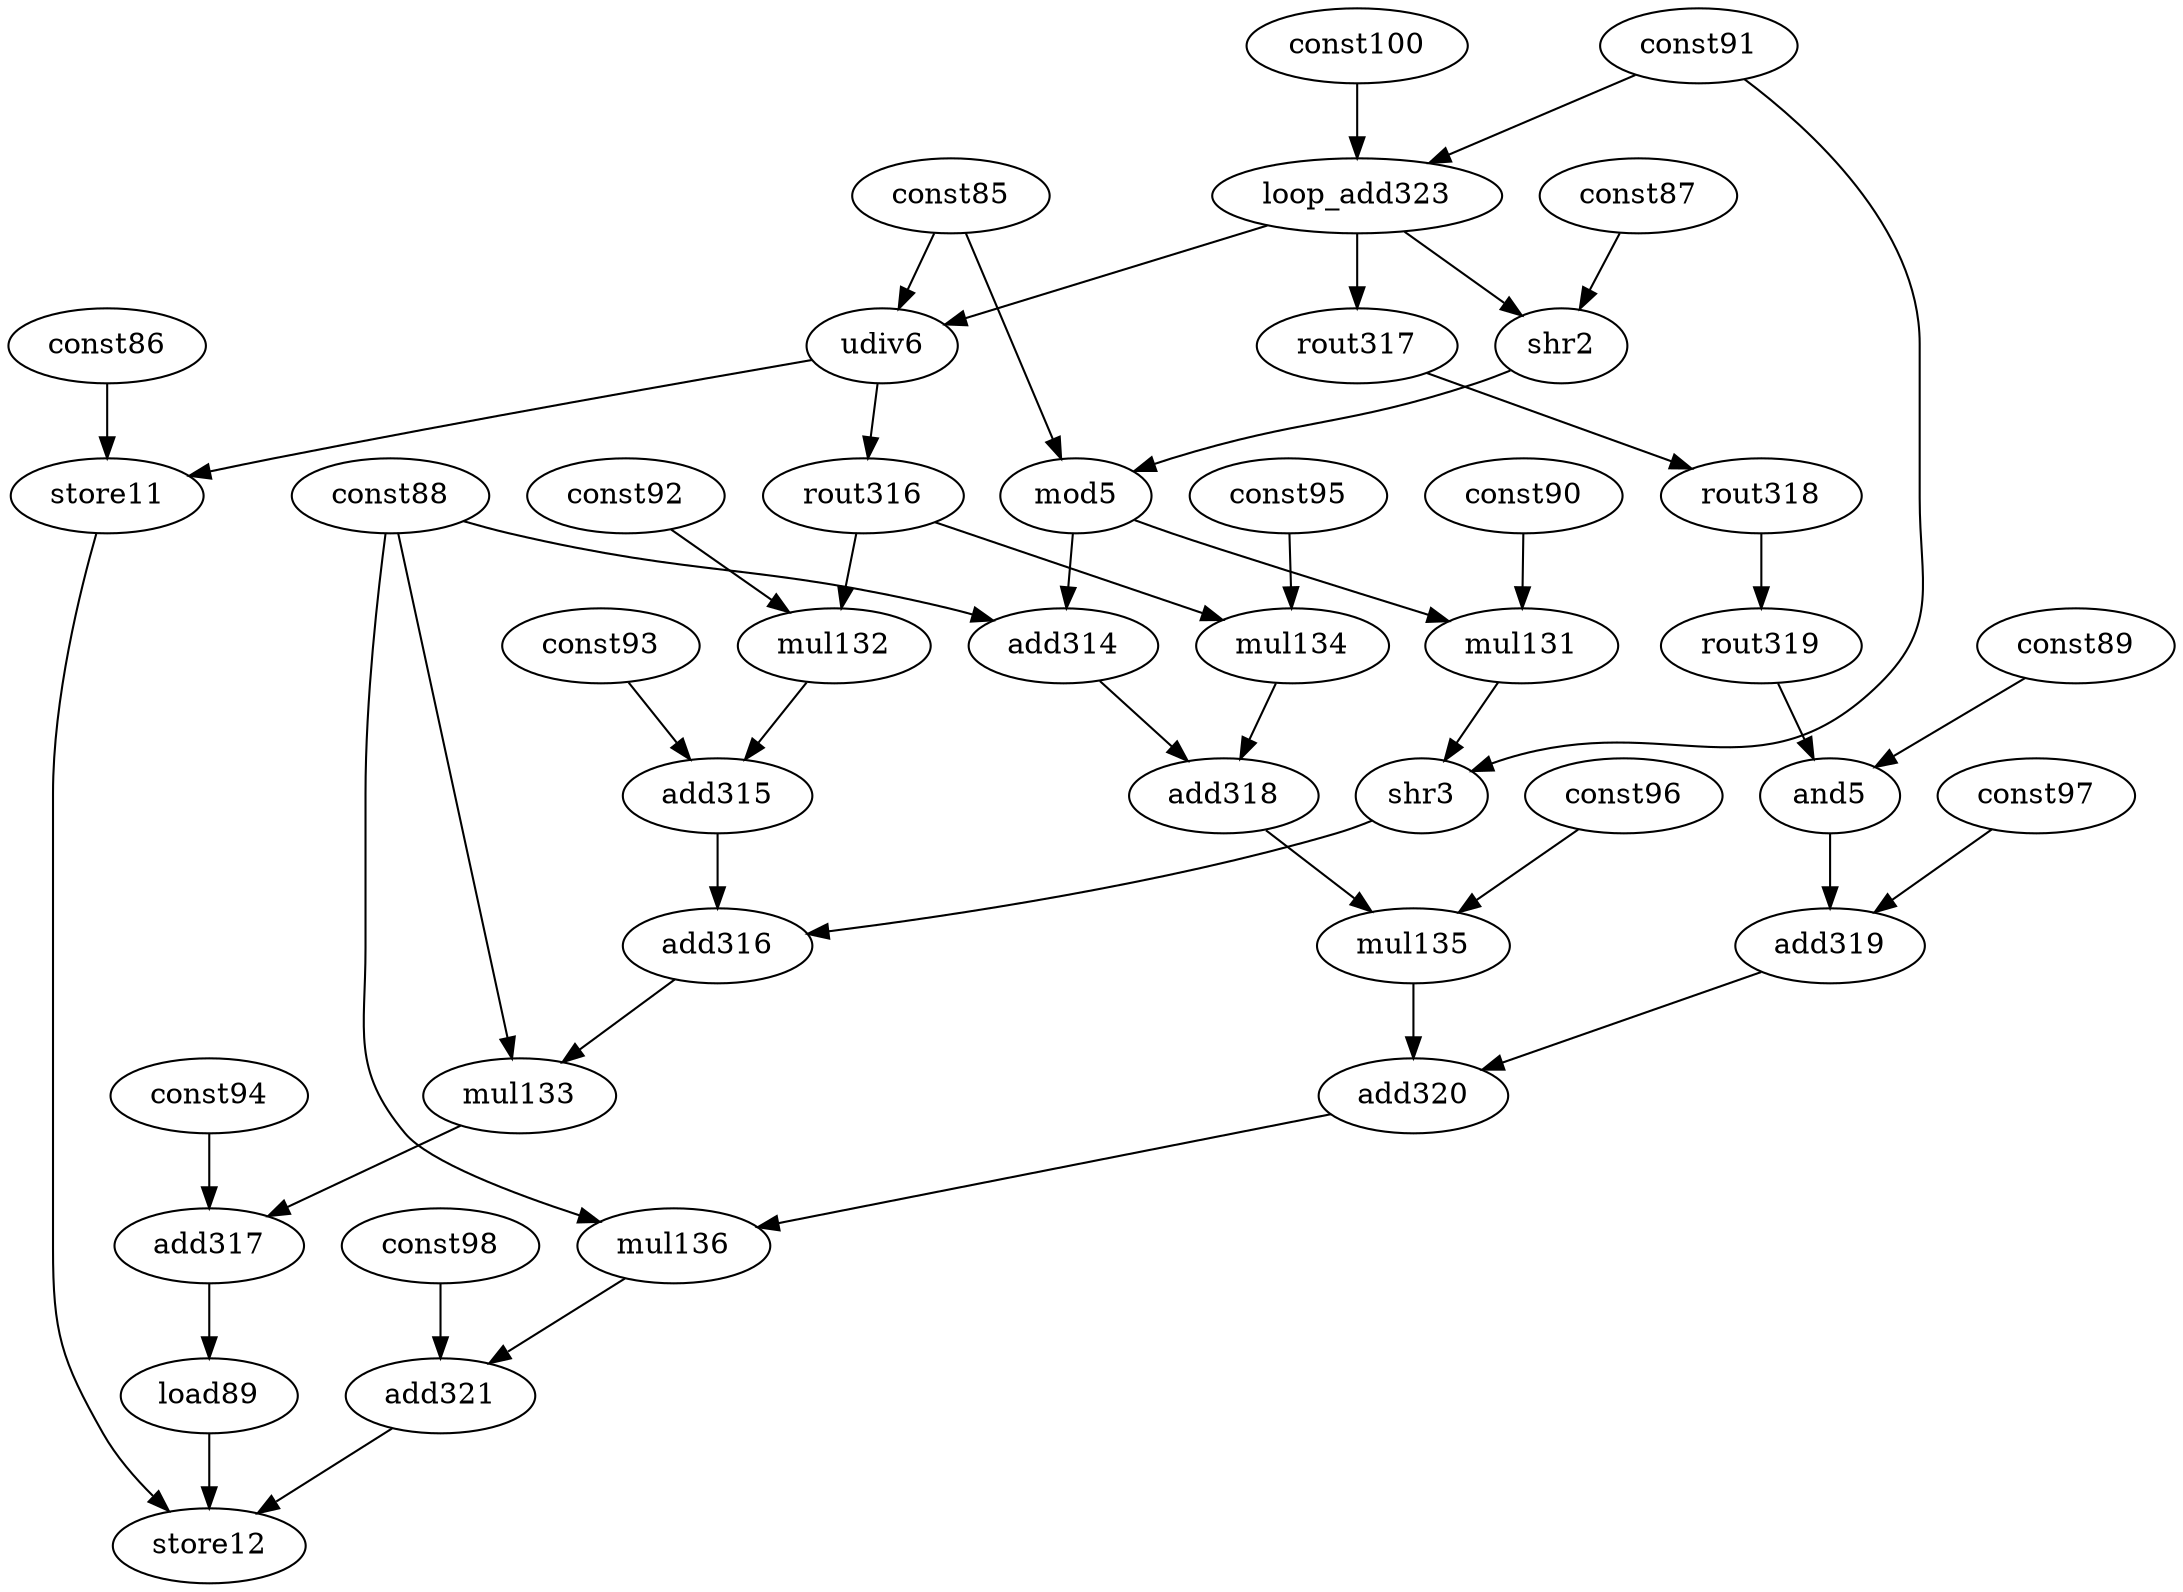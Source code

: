digraph G {
	const85[opcode=const, llvm="%9"]
	udiv6[opcode=udiv, llvm="%125", schedule=1]
	const86[opcode=const, llvm="%125"]
	store11[opcode=store, schedule=2]
	const87[opcode=const, val=2]
	shr2[opcode=shr, llvm="%126", schedule=1]
	mod5[opcode=mod, llvm="%127", schedule=2]
	const88[opcode=const, val=4]
	add314[opcode=add, llvm="%128", schedule=3]
	const89[opcode=const, val=3]
	and5[opcode=and, llvm="%129", schedule=4]
	const90[opcode=const, llvm="%2"]
	mul131[opcode=mul, llvm="%130", schedule=3]
	const91[opcode=const, val=1]
	shr3[opcode=shr, llvm="%131", schedule=4]
	const92[opcode=const, llvm="%10"]
	mul132[opcode=mul, llvm="%132", schedule=3]
	const93[opcode=const, llvm="%95"]
	add315[opcode=add, llvm="%133", schedule=4]
	add316[opcode=add, llvm="%134", schedule=5]
	const94[opcode=const, llvm="%12"]
	mul133[opcode=mul, llvm="%135", schedule=6]
	add317[opcode=add, llvm="%135", schedule=7]
	load89[opcode=load, llvm="%136", schedule=8]
	const95[opcode=const, llvm="%14"]
	mul134[opcode=mul, llvm="%137", schedule=3]
	add318[opcode=add, llvm="%138", schedule=4]
	const96[opcode=const, llvm="%13"]
	mul135[opcode=mul, llvm="%139", schedule=5]
	const97[opcode=const, llvm="%96"]
	add319[opcode=add, llvm="%140", schedule=5]
	add320[opcode=add, llvm="%141", schedule=6]
	const98[opcode=const, llvm="%17"]
	mul136[opcode=mul, llvm="%142", schedule=7]
	add321[opcode=add, llvm="%142", schedule=8]
	store12[opcode=store, llvm="store", schedule=9]
	const100[opcode=const, val=0]
	loop_add323[opcode=add, llvm="%124", schedule=0]
	rout316[opcode=rout, schedule=2]
	rout317[opcode=rout, schedule=1]
	rout318[opcode=rout, schedule=2]
	rout319[opcode=rout, schedule=3]
	loop_add323->udiv6[operand=0]
	const85->udiv6[operand=1]
	const86->store11[operand=0]
	udiv6->store11[operand=1]
	loop_add323->shr2[operand=0]
	const87->shr2[operand=1]
	shr2->mod5[operand=0]
	const85->mod5[operand=1]
	mod5->add314[operand=0]
	const88->add314[operand=1]
	rout319->and5[operand=0]
	const89->and5[operand=1]
	mod5->mul131[operand=0]
	const90->mul131[operand=1]
	mul131->shr3[operand=0]
	const91->shr3[operand=1]
	const92->mul132[operand=0]
	rout316->mul132[operand=1]
	const93->add315[operand=0]
	mul132->add315[operand=1]
	add315->add316[operand=0]
	shr3->add316[operand=1]
	add316->mul133[operand=0]
	const88->mul133[operand=1]
	const94->add317[operand=0]
	mul133->add317[operand=1]
	add317->load89[operand=0]
	rout316->mul134[operand=0]
	const95->mul134[operand=1]
	add314->add318[operand=0]
	mul134->add318[operand=1]
	add318->mul135[operand=0]
	const96->mul135[operand=1]
	const97->add319[operand=0]
	and5->add319[operand=1]
	add319->add320[operand=0]
	mul135->add320[operand=1]
	add320->mul136[operand=0]
	const88->mul136[operand=1]
	const98->add321[operand=0]
	mul136->add321[operand=1]
	load89->store12[operand=0]
	add321->store12[operand=1]
	store11->store12[operand=-1, type=order]
	const100->loop_add323[operand=0, type=const_base]
	const91->loop_add323[operand=1]
	udiv6->rout316[operand=0]
	loop_add323->rout317[operand=0]
	rout317->rout318[operand=0]
	rout318->rout319[operand=0]
}